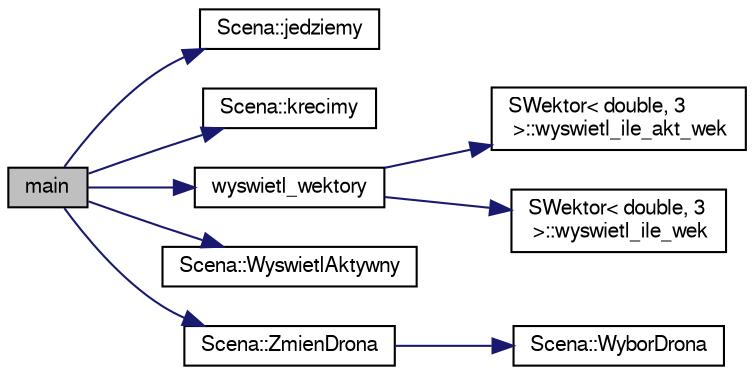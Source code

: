 digraph "main"
{
 // LATEX_PDF_SIZE
  edge [fontname="FreeSans",fontsize="10",labelfontname="FreeSans",labelfontsize="10"];
  node [fontname="FreeSans",fontsize="10",shape=record];
  rankdir="LR";
  Node1 [label="main",height=0.2,width=0.4,color="black", fillcolor="grey75", style="filled", fontcolor="black",tooltip=" "];
  Node1 -> Node2 [color="midnightblue",fontsize="10",style="solid",fontname="FreeSans"];
  Node2 [label="Scena::jedziemy",height=0.2,width=0.4,color="black", fillcolor="white", style="filled",URL="$a00089.html#a8ad6334db9dd88a39f00fab496653a55",tooltip="Metoda pozwalająca wywoływać jazde łazika."];
  Node1 -> Node3 [color="midnightblue",fontsize="10",style="solid",fontname="FreeSans"];
  Node3 [label="Scena::krecimy",height=0.2,width=0.4,color="black", fillcolor="white", style="filled",URL="$a00089.html#ae25703936a3e4a315b8d8801fdc1c976",tooltip="Metoda pozwalająca wywoływać obrót łazika o zadanyc kąt."];
  Node1 -> Node4 [color="midnightblue",fontsize="10",style="solid",fontname="FreeSans"];
  Node4 [label="wyswietl_wektory",height=0.2,width=0.4,color="black", fillcolor="white", style="filled",URL="$a00056.html#a53facbc5708c337c9d744606d516cc0c",tooltip=" "];
  Node4 -> Node5 [color="midnightblue",fontsize="10",style="solid",fontname="FreeSans"];
  Node5 [label="SWektor\< double, 3\l \>::wyswietl_ile_akt_wek",height=0.2,width=0.4,color="black", fillcolor="white", style="filled",URL="$a00097.html#a4c6985476780b4b08ec519debc68f03c",tooltip=" "];
  Node4 -> Node6 [color="midnightblue",fontsize="10",style="solid",fontname="FreeSans"];
  Node6 [label="SWektor\< double, 3\l \>::wyswietl_ile_wek",height=0.2,width=0.4,color="black", fillcolor="white", style="filled",URL="$a00097.html#a36e477e02c34a794ca7c441e5759f891",tooltip=" "];
  Node1 -> Node7 [color="midnightblue",fontsize="10",style="solid",fontname="FreeSans"];
  Node7 [label="Scena::WyswietlAktywny",height=0.2,width=0.4,color="black", fillcolor="white", style="filled",URL="$a00089.html#a01f245ce656d3b8d414f4350127643e1",tooltip="Metoda wyświetla paramtry aktywnego łazika."];
  Node1 -> Node8 [color="midnightblue",fontsize="10",style="solid",fontname="FreeSans"];
  Node8 [label="Scena::ZmienDrona",height=0.2,width=0.4,color="black", fillcolor="white", style="filled",URL="$a00089.html#a15db04e306877472fad0339491070b92",tooltip="Metoda pozwalająca zamienić drona, ktorym chemy sterować"];
  Node8 -> Node9 [color="midnightblue",fontsize="10",style="solid",fontname="FreeSans"];
  Node9 [label="Scena::WyborDrona",height=0.2,width=0.4,color="black", fillcolor="white", style="filled",URL="$a00089.html#a578d9521dc37886bd085549b13dda704",tooltip="Metoda pozwalająca wywoływać obrót łazika o zadanyc kąt."];
}
